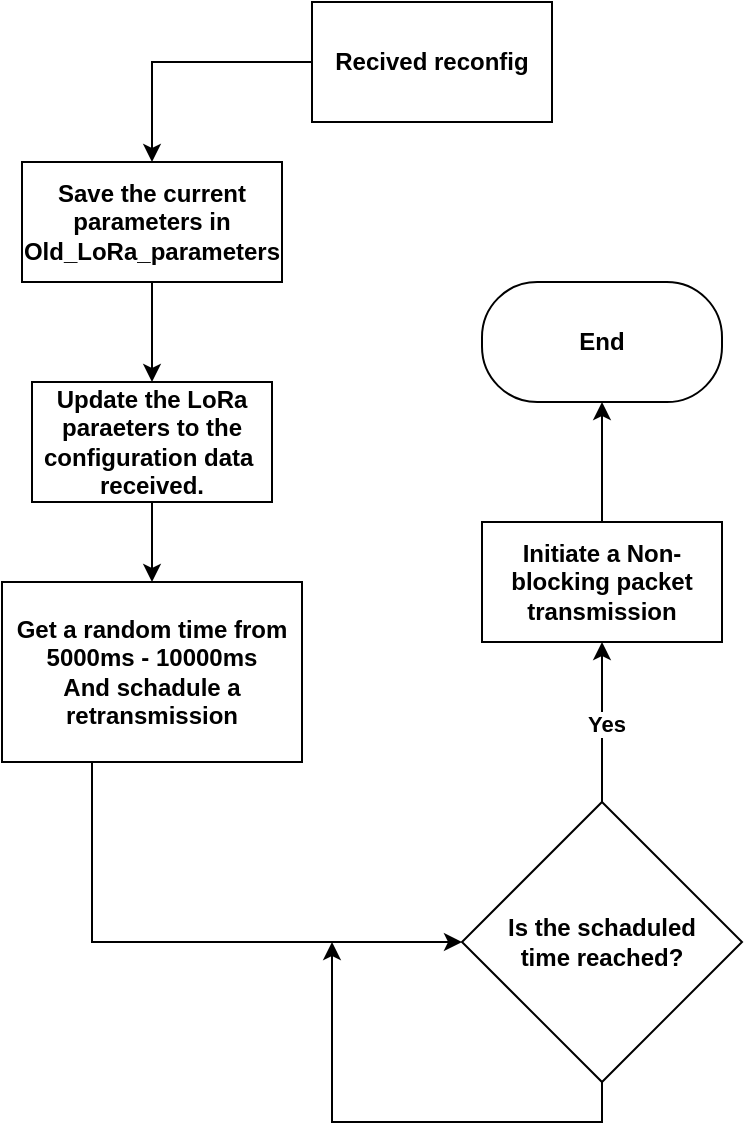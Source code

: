 <mxfile version="24.2.5" type="github">
  <diagram name="Page-1" id="v4S2KKzO6r7TvPnR6DC_">
    <mxGraphModel dx="1161" dy="674" grid="1" gridSize="10" guides="1" tooltips="1" connect="1" arrows="1" fold="1" page="1" pageScale="1" pageWidth="850" pageHeight="1100" math="0" shadow="0">
      <root>
        <mxCell id="0" />
        <mxCell id="1" parent="0" />
        <mxCell id="XhX0Te3i_u-7RjcOF_rN-2" style="edgeStyle=orthogonalEdgeStyle;rounded=0;orthogonalLoop=1;jettySize=auto;html=1;fontStyle=1" edge="1" parent="1" source="7Iw9vnkbZskr4MVcJifC-1" target="XhX0Te3i_u-7RjcOF_rN-1">
          <mxGeometry relative="1" as="geometry" />
        </mxCell>
        <mxCell id="7Iw9vnkbZskr4MVcJifC-1" value="Recived reconfig" style="rounded=0;whiteSpace=wrap;html=1;fontStyle=1" parent="1" vertex="1">
          <mxGeometry x="280" y="90" width="120" height="60" as="geometry" />
        </mxCell>
        <mxCell id="XhX0Te3i_u-7RjcOF_rN-4" style="edgeStyle=orthogonalEdgeStyle;rounded=0;orthogonalLoop=1;jettySize=auto;html=1;entryX=0.5;entryY=0;entryDx=0;entryDy=0;fontStyle=1" edge="1" parent="1" source="XhX0Te3i_u-7RjcOF_rN-1" target="XhX0Te3i_u-7RjcOF_rN-3">
          <mxGeometry relative="1" as="geometry" />
        </mxCell>
        <mxCell id="XhX0Te3i_u-7RjcOF_rN-1" value="Save the current parameters in Old_LoRa_parameters" style="rounded=0;whiteSpace=wrap;html=1;fontStyle=1" vertex="1" parent="1">
          <mxGeometry x="135" y="170" width="130" height="60" as="geometry" />
        </mxCell>
        <mxCell id="XhX0Te3i_u-7RjcOF_rN-6" style="edgeStyle=orthogonalEdgeStyle;rounded=0;orthogonalLoop=1;jettySize=auto;html=1;entryX=0.5;entryY=0;entryDx=0;entryDy=0;fontStyle=1" edge="1" parent="1" source="XhX0Te3i_u-7RjcOF_rN-3" target="XhX0Te3i_u-7RjcOF_rN-5">
          <mxGeometry relative="1" as="geometry" />
        </mxCell>
        <mxCell id="XhX0Te3i_u-7RjcOF_rN-3" value="Update the LoRa paraeters to the configuration data&amp;nbsp;&lt;div&gt;received.&lt;br&gt;&lt;/div&gt;" style="rounded=0;whiteSpace=wrap;html=1;fontStyle=1" vertex="1" parent="1">
          <mxGeometry x="140" y="280" width="120" height="60" as="geometry" />
        </mxCell>
        <mxCell id="XhX0Te3i_u-7RjcOF_rN-13" style="edgeStyle=orthogonalEdgeStyle;rounded=0;orthogonalLoop=1;jettySize=auto;html=1;entryX=0;entryY=0.5;entryDx=0;entryDy=0;fontStyle=1" edge="1" parent="1" source="XhX0Te3i_u-7RjcOF_rN-5" target="XhX0Te3i_u-7RjcOF_rN-8">
          <mxGeometry relative="1" as="geometry">
            <Array as="points">
              <mxPoint x="170" y="560" />
            </Array>
          </mxGeometry>
        </mxCell>
        <mxCell id="XhX0Te3i_u-7RjcOF_rN-5" value="Get a random time from&lt;div&gt;5000ms - 10000ms&lt;/div&gt;&lt;div&gt;And schadule a retransmission&lt;/div&gt;" style="rounded=0;whiteSpace=wrap;html=1;fontStyle=1" vertex="1" parent="1">
          <mxGeometry x="125" y="380" width="150" height="90" as="geometry" />
        </mxCell>
        <mxCell id="XhX0Te3i_u-7RjcOF_rN-14" style="edgeStyle=orthogonalEdgeStyle;rounded=0;orthogonalLoop=1;jettySize=auto;html=1;entryX=0.5;entryY=1;entryDx=0;entryDy=0;fontStyle=1" edge="1" parent="1" source="XhX0Te3i_u-7RjcOF_rN-8" target="XhX0Te3i_u-7RjcOF_rN-12">
          <mxGeometry relative="1" as="geometry" />
        </mxCell>
        <mxCell id="XhX0Te3i_u-7RjcOF_rN-15" value="Yes" style="edgeLabel;html=1;align=center;verticalAlign=middle;resizable=0;points=[];fontStyle=1" vertex="1" connectable="0" parent="XhX0Te3i_u-7RjcOF_rN-14">
          <mxGeometry x="-0.025" y="-2" relative="1" as="geometry">
            <mxPoint as="offset" />
          </mxGeometry>
        </mxCell>
        <mxCell id="XhX0Te3i_u-7RjcOF_rN-16" style="edgeStyle=orthogonalEdgeStyle;rounded=0;orthogonalLoop=1;jettySize=auto;html=1;fontStyle=1" edge="1" parent="1" source="XhX0Te3i_u-7RjcOF_rN-8">
          <mxGeometry relative="1" as="geometry">
            <mxPoint x="290" y="560" as="targetPoint" />
            <Array as="points">
              <mxPoint x="425" y="650" />
              <mxPoint x="290" y="650" />
            </Array>
          </mxGeometry>
        </mxCell>
        <mxCell id="XhX0Te3i_u-7RjcOF_rN-8" value="Is the schaduled&lt;br&gt;time reached?" style="rhombus;whiteSpace=wrap;html=1;fontStyle=1" vertex="1" parent="1">
          <mxGeometry x="355" y="490" width="140" height="140" as="geometry" />
        </mxCell>
        <mxCell id="XhX0Te3i_u-7RjcOF_rN-18" style="edgeStyle=orthogonalEdgeStyle;rounded=0;orthogonalLoop=1;jettySize=auto;html=1;entryX=0.5;entryY=1;entryDx=0;entryDy=0;fontStyle=1" edge="1" parent="1" source="XhX0Te3i_u-7RjcOF_rN-12" target="XhX0Te3i_u-7RjcOF_rN-17">
          <mxGeometry relative="1" as="geometry" />
        </mxCell>
        <mxCell id="XhX0Te3i_u-7RjcOF_rN-12" value="Initiate a Non-blocking packet&lt;br&gt;transmission" style="rounded=0;whiteSpace=wrap;html=1;fontStyle=1" vertex="1" parent="1">
          <mxGeometry x="365" y="350" width="120" height="60" as="geometry" />
        </mxCell>
        <mxCell id="XhX0Te3i_u-7RjcOF_rN-17" value="End" style="rounded=1;whiteSpace=wrap;html=1;fontStyle=1;arcSize=46;" vertex="1" parent="1">
          <mxGeometry x="365" y="230" width="120" height="60" as="geometry" />
        </mxCell>
      </root>
    </mxGraphModel>
  </diagram>
</mxfile>
